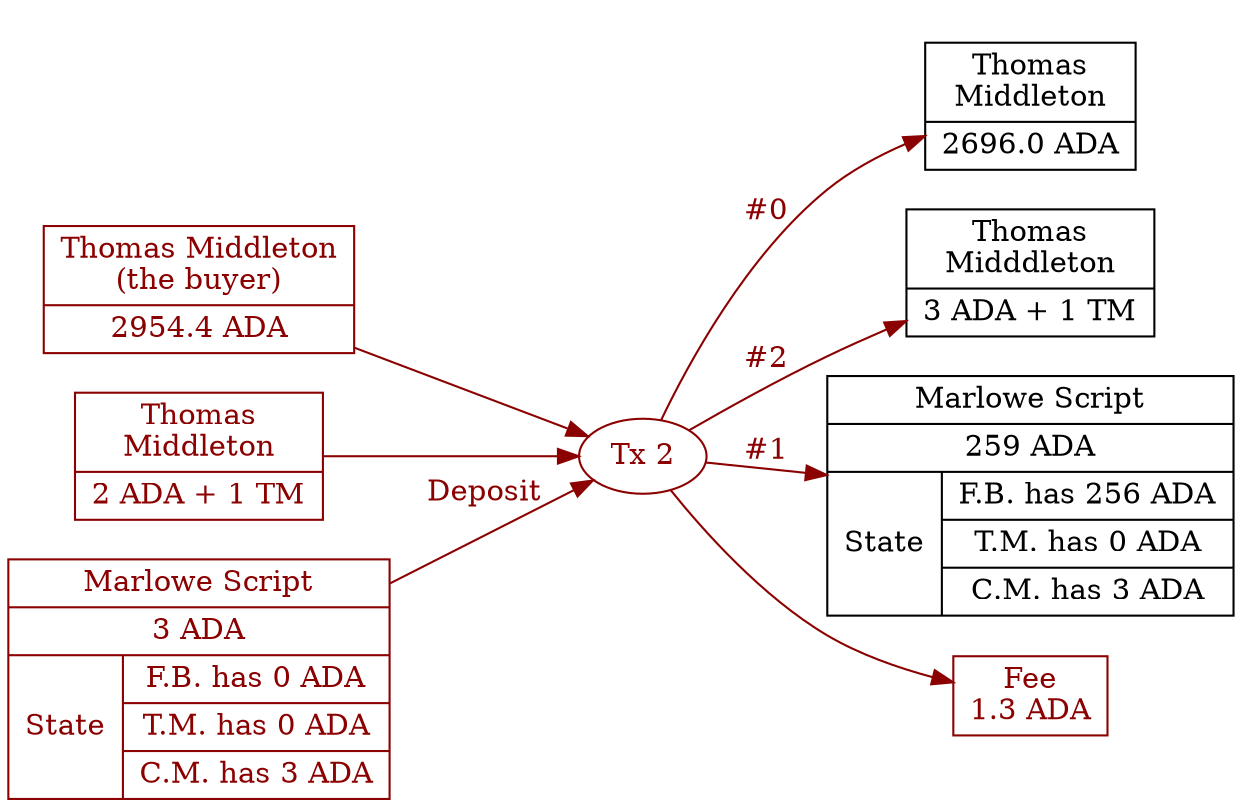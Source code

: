 digraph EscrowUtxos {


rankdir=LR

node [shape=record]


Tx0BuyerAda [label="Thomas Middleton\n(the buyer)|2954.4 ADA" color=darkred fontcolor=darkred]

Tx0BuyerToken [label="Thomas\nMiddleton|2 ADA + 1 TM" color=darkred fontcolor=darkred]


Tx1_1 [label="Marlowe Script|3 ADA|{State|{F.B. has 0 ADA|T.M. has 0 ADA|C.M. has 3 ADA}}" color=darkred fontcolor=darkred]

Tx2 [shape=oval label="Tx 2" color=darkred fontcolor=darkred]

Tx1_1 -> Tx2 [label="Deposit" color=darkred fontcolor=darkred]

Tx0BuyerAda -> Tx2 [color=darkred fontcolor=darkred]

Tx0BuyerToken -> Tx2 [color=darkred fontcolor=darkred]


subgraph cluster_2 {

peripheries=0

Tx2_0 [label="Thomas\nMiddleton|2696.0 ADA" color=black fontcolor=black]

Tx2_2 [label="Thomas\nMidddleton|3 ADA + 1 TM" color=black fontcolor=black]

}

Tx2 -> Tx2_0 [label="#0" color=darkred fontcolor=darkred]

Tx2 -> Tx2_2 [label="#2" color=darkred fontcolor=darkred]


Tx2_1 [label="Marlowe Script|259 ADA|{State|{F.B. has 256 ADA|T.M. has 0 ADA|C.M. has 3 ADA}}" color=black fontcolor=black]

Tx2 -> Tx2_1 [label="#1" color=darkred fontcolor=darkred]


Tx2_Fee [label="Fee\n1.3 ADA" color=darkred fontcolor=darkred]

Tx2 -> Tx2_Fee [color=darkred fontcolor=darkred]


}
